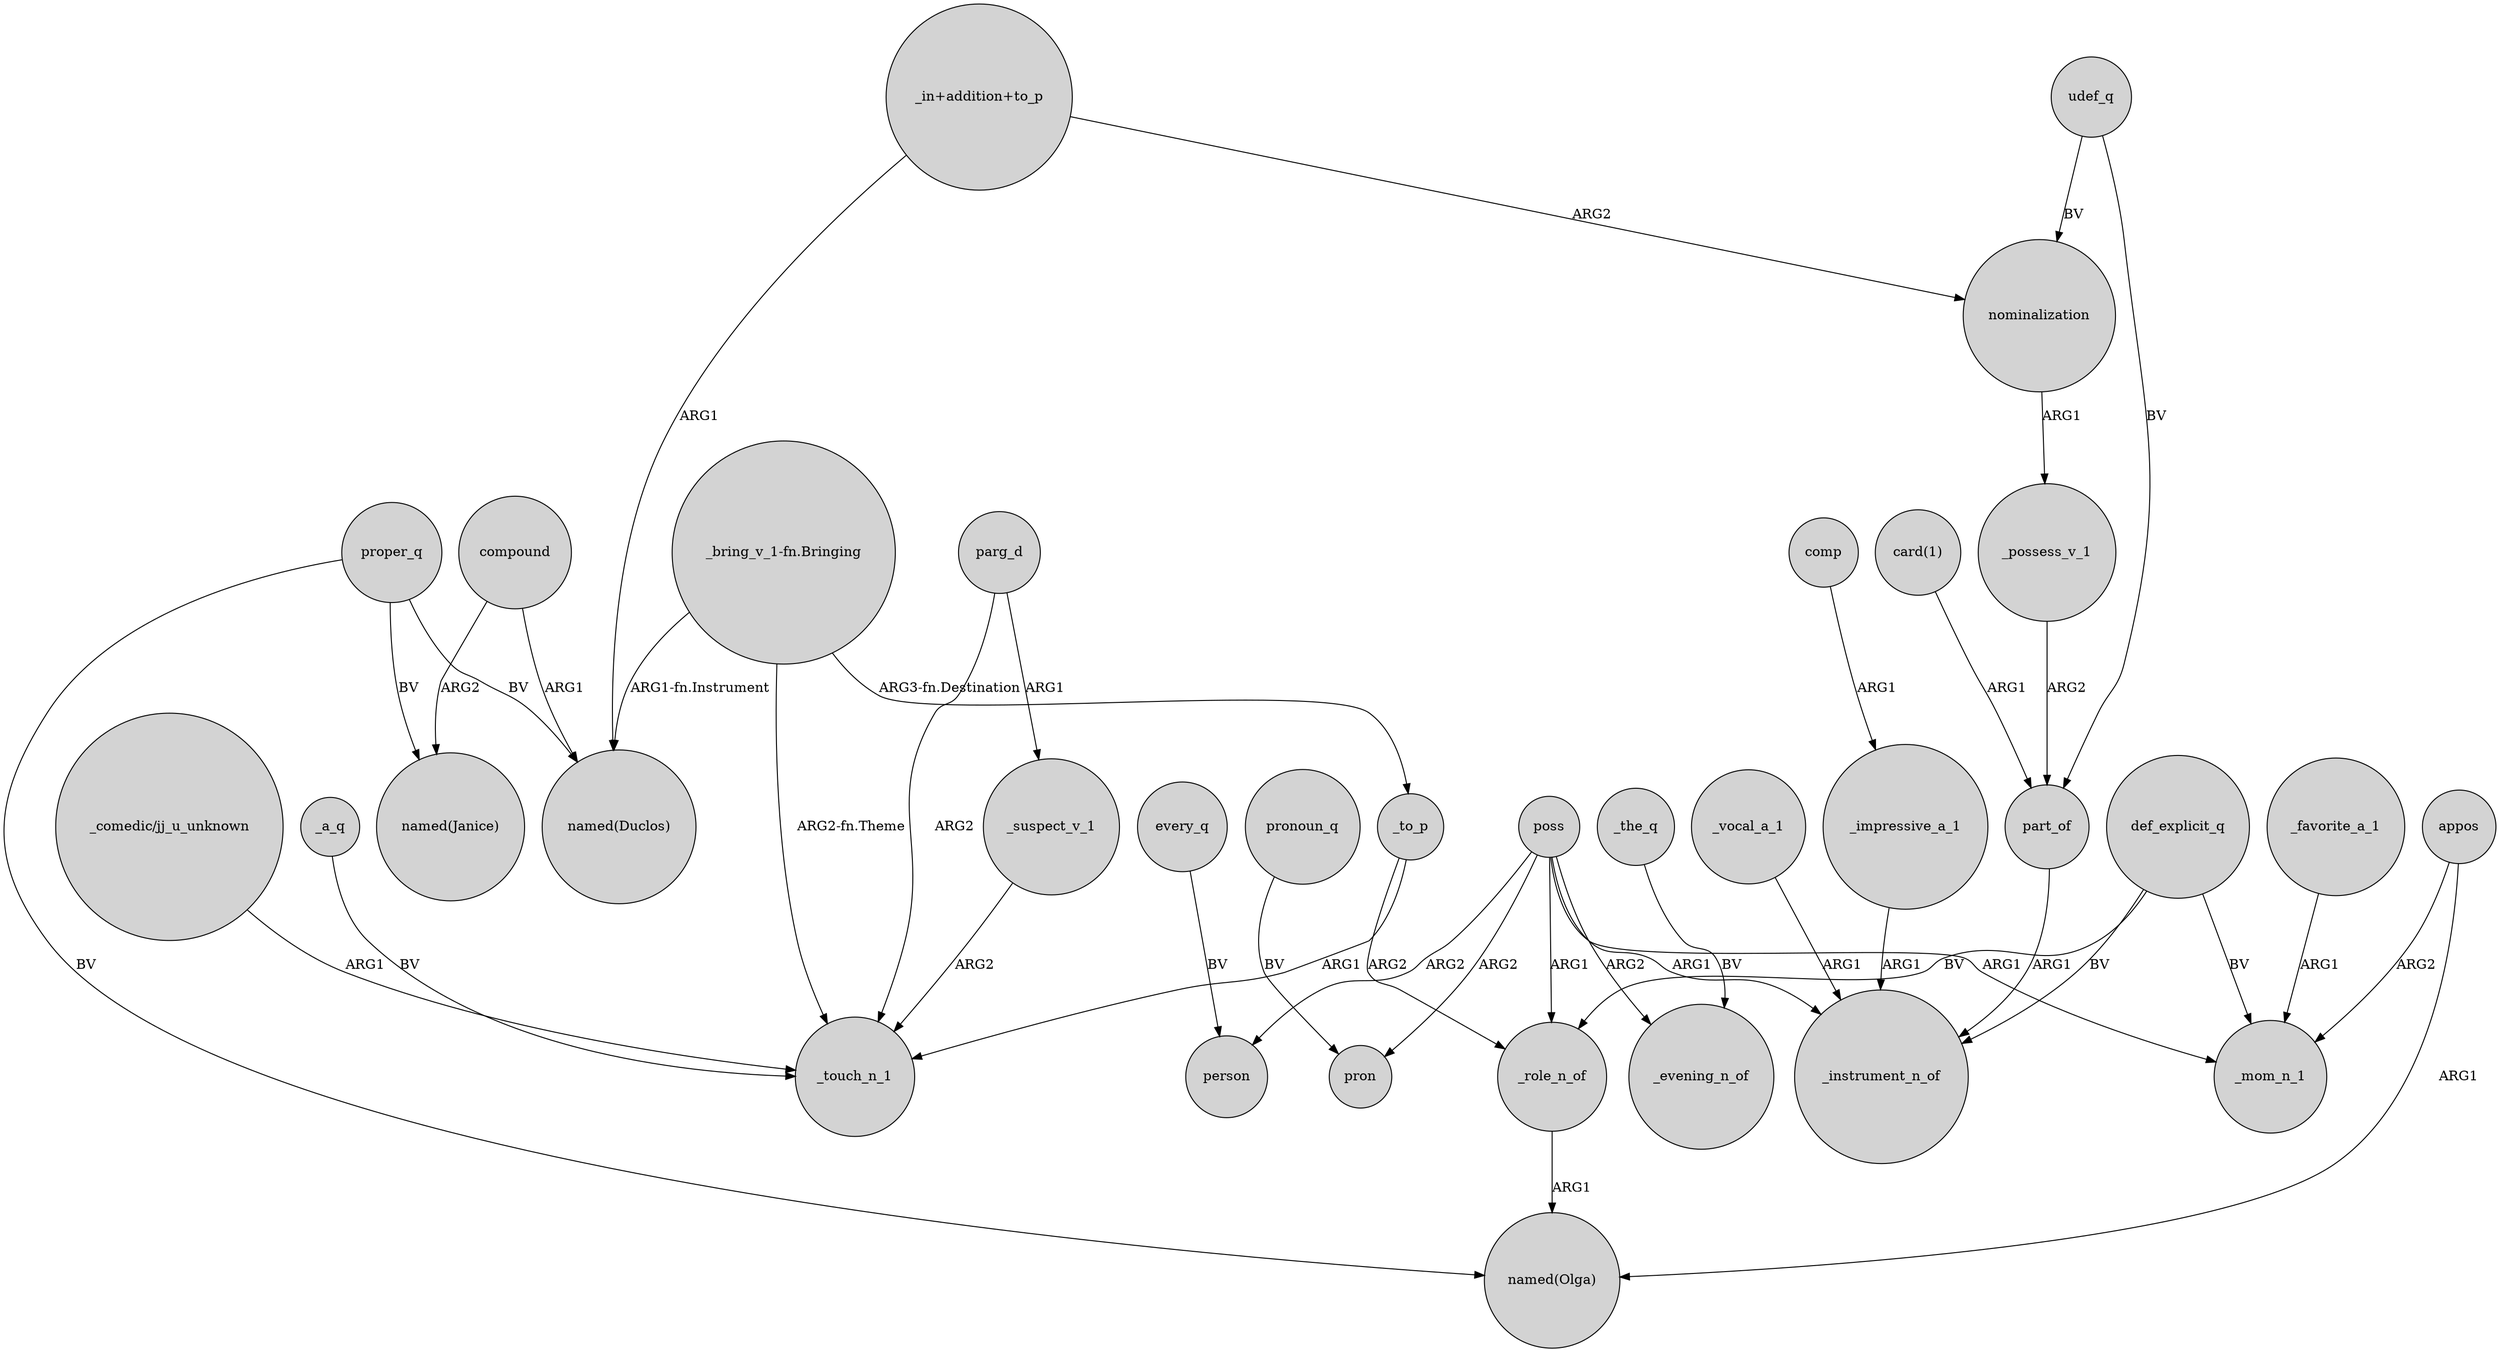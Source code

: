 digraph {
	node [shape=circle style=filled]
	poss -> person [label=ARG2]
	udef_q -> part_of [label=BV]
	compound -> "named(Duclos)" [label=ARG1]
	_vocal_a_1 -> _instrument_n_of [label=ARG1]
	proper_q -> "named(Janice)" [label=BV]
	poss -> pron [label=ARG2]
	"_in+addition+to_p" -> nominalization [label=ARG2]
	parg_d -> _suspect_v_1 [label=ARG1]
	"_comedic/jj_u_unknown" -> _touch_n_1 [label=ARG1]
	every_q -> person [label=BV]
	_favorite_a_1 -> _mom_n_1 [label=ARG1]
	proper_q -> "named(Olga)" [label=BV]
	"_bring_v_1-fn.Bringing" -> _to_p [label="ARG3-fn.Destination"]
	_suspect_v_1 -> _touch_n_1 [label=ARG2]
	nominalization -> _possess_v_1 [label=ARG1]
	comp -> _impressive_a_1 [label=ARG1]
	"_bring_v_1-fn.Bringing" -> _touch_n_1 [label="ARG2-fn.Theme"]
	poss -> _role_n_of [label=ARG1]
	appos -> _mom_n_1 [label=ARG2]
	compound -> "named(Janice)" [label=ARG2]
	parg_d -> _touch_n_1 [label=ARG2]
	part_of -> _instrument_n_of [label=ARG1]
	"_bring_v_1-fn.Bringing" -> "named(Duclos)" [label="ARG1-fn.Instrument"]
	pronoun_q -> pron [label=BV]
	def_explicit_q -> _mom_n_1 [label=BV]
	_to_p -> _touch_n_1 [label=ARG1]
	poss -> _mom_n_1 [label=ARG1]
	def_explicit_q -> _instrument_n_of [label=BV]
	"_in+addition+to_p" -> "named(Duclos)" [label=ARG1]
	_to_p -> _role_n_of [label=ARG2]
	poss -> _evening_n_of [label=ARG2]
	poss -> _instrument_n_of [label=ARG1]
	udef_q -> nominalization [label=BV]
	_the_q -> _evening_n_of [label=BV]
	"card(1)" -> part_of [label=ARG1]
	_possess_v_1 -> part_of [label=ARG2]
	def_explicit_q -> _role_n_of [label=BV]
	proper_q -> "named(Duclos)" [label=BV]
	_role_n_of -> "named(Olga)" [label=ARG1]
	_a_q -> _touch_n_1 [label=BV]
	appos -> "named(Olga)" [label=ARG1]
	_impressive_a_1 -> _instrument_n_of [label=ARG1]
}
